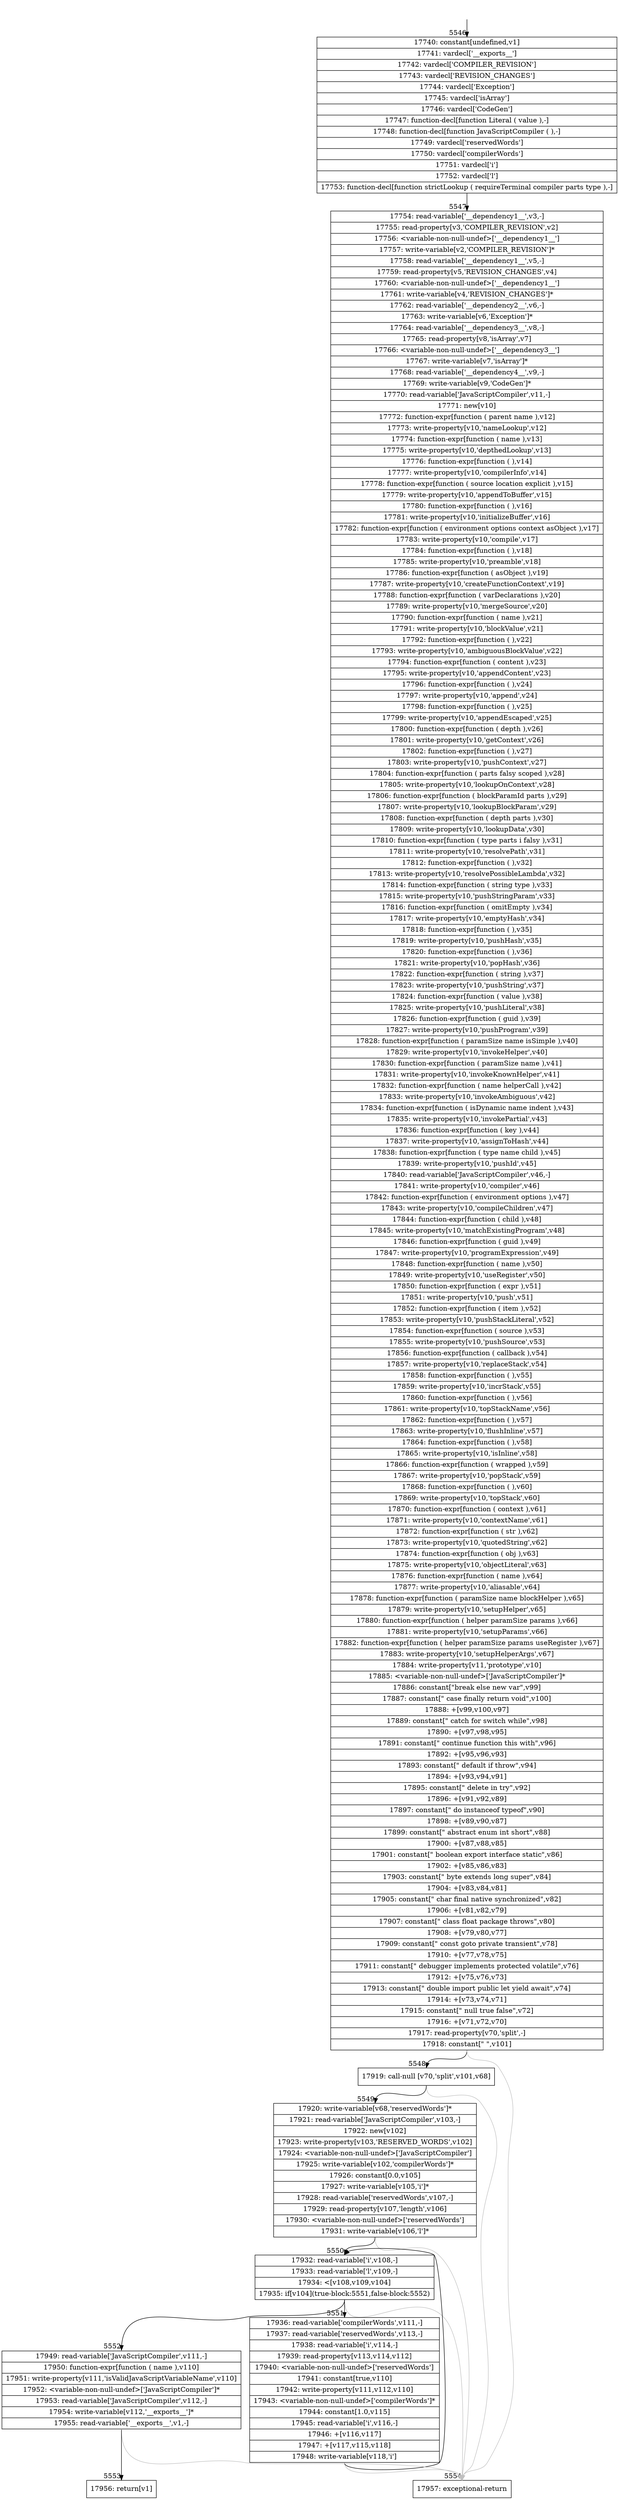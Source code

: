 digraph {
rankdir="TD"
BB_entry203[shape=none,label=""];
BB_entry203 -> BB5546 [tailport=s, headport=n, headlabel="    5546"]
BB5546 [shape=record label="{17740: constant[undefined,v1]|17741: vardecl['__exports__']|17742: vardecl['COMPILER_REVISION']|17743: vardecl['REVISION_CHANGES']|17744: vardecl['Exception']|17745: vardecl['isArray']|17746: vardecl['CodeGen']|17747: function-decl[function Literal ( value ),-]|17748: function-decl[function JavaScriptCompiler ( ),-]|17749: vardecl['reservedWords']|17750: vardecl['compilerWords']|17751: vardecl['i']|17752: vardecl['l']|17753: function-decl[function strictLookup ( requireTerminal compiler parts type ),-]}" ] 
BB5546 -> BB5547 [tailport=s, headport=n, headlabel="      5547"]
BB5547 [shape=record label="{17754: read-variable['__dependency1__',v3,-]|17755: read-property[v3,'COMPILER_REVISION',v2]|17756: \<variable-non-null-undef\>['__dependency1__']|17757: write-variable[v2,'COMPILER_REVISION']*|17758: read-variable['__dependency1__',v5,-]|17759: read-property[v5,'REVISION_CHANGES',v4]|17760: \<variable-non-null-undef\>['__dependency1__']|17761: write-variable[v4,'REVISION_CHANGES']*|17762: read-variable['__dependency2__',v6,-]|17763: write-variable[v6,'Exception']*|17764: read-variable['__dependency3__',v8,-]|17765: read-property[v8,'isArray',v7]|17766: \<variable-non-null-undef\>['__dependency3__']|17767: write-variable[v7,'isArray']*|17768: read-variable['__dependency4__',v9,-]|17769: write-variable[v9,'CodeGen']*|17770: read-variable['JavaScriptCompiler',v11,-]|17771: new[v10]|17772: function-expr[function ( parent name ),v12]|17773: write-property[v10,'nameLookup',v12]|17774: function-expr[function ( name ),v13]|17775: write-property[v10,'depthedLookup',v13]|17776: function-expr[function ( ),v14]|17777: write-property[v10,'compilerInfo',v14]|17778: function-expr[function ( source location explicit ),v15]|17779: write-property[v10,'appendToBuffer',v15]|17780: function-expr[function ( ),v16]|17781: write-property[v10,'initializeBuffer',v16]|17782: function-expr[function ( environment options context asObject ),v17]|17783: write-property[v10,'compile',v17]|17784: function-expr[function ( ),v18]|17785: write-property[v10,'preamble',v18]|17786: function-expr[function ( asObject ),v19]|17787: write-property[v10,'createFunctionContext',v19]|17788: function-expr[function ( varDeclarations ),v20]|17789: write-property[v10,'mergeSource',v20]|17790: function-expr[function ( name ),v21]|17791: write-property[v10,'blockValue',v21]|17792: function-expr[function ( ),v22]|17793: write-property[v10,'ambiguousBlockValue',v22]|17794: function-expr[function ( content ),v23]|17795: write-property[v10,'appendContent',v23]|17796: function-expr[function ( ),v24]|17797: write-property[v10,'append',v24]|17798: function-expr[function ( ),v25]|17799: write-property[v10,'appendEscaped',v25]|17800: function-expr[function ( depth ),v26]|17801: write-property[v10,'getContext',v26]|17802: function-expr[function ( ),v27]|17803: write-property[v10,'pushContext',v27]|17804: function-expr[function ( parts falsy scoped ),v28]|17805: write-property[v10,'lookupOnContext',v28]|17806: function-expr[function ( blockParamId parts ),v29]|17807: write-property[v10,'lookupBlockParam',v29]|17808: function-expr[function ( depth parts ),v30]|17809: write-property[v10,'lookupData',v30]|17810: function-expr[function ( type parts i falsy ),v31]|17811: write-property[v10,'resolvePath',v31]|17812: function-expr[function ( ),v32]|17813: write-property[v10,'resolvePossibleLambda',v32]|17814: function-expr[function ( string type ),v33]|17815: write-property[v10,'pushStringParam',v33]|17816: function-expr[function ( omitEmpty ),v34]|17817: write-property[v10,'emptyHash',v34]|17818: function-expr[function ( ),v35]|17819: write-property[v10,'pushHash',v35]|17820: function-expr[function ( ),v36]|17821: write-property[v10,'popHash',v36]|17822: function-expr[function ( string ),v37]|17823: write-property[v10,'pushString',v37]|17824: function-expr[function ( value ),v38]|17825: write-property[v10,'pushLiteral',v38]|17826: function-expr[function ( guid ),v39]|17827: write-property[v10,'pushProgram',v39]|17828: function-expr[function ( paramSize name isSimple ),v40]|17829: write-property[v10,'invokeHelper',v40]|17830: function-expr[function ( paramSize name ),v41]|17831: write-property[v10,'invokeKnownHelper',v41]|17832: function-expr[function ( name helperCall ),v42]|17833: write-property[v10,'invokeAmbiguous',v42]|17834: function-expr[function ( isDynamic name indent ),v43]|17835: write-property[v10,'invokePartial',v43]|17836: function-expr[function ( key ),v44]|17837: write-property[v10,'assignToHash',v44]|17838: function-expr[function ( type name child ),v45]|17839: write-property[v10,'pushId',v45]|17840: read-variable['JavaScriptCompiler',v46,-]|17841: write-property[v10,'compiler',v46]|17842: function-expr[function ( environment options ),v47]|17843: write-property[v10,'compileChildren',v47]|17844: function-expr[function ( child ),v48]|17845: write-property[v10,'matchExistingProgram',v48]|17846: function-expr[function ( guid ),v49]|17847: write-property[v10,'programExpression',v49]|17848: function-expr[function ( name ),v50]|17849: write-property[v10,'useRegister',v50]|17850: function-expr[function ( expr ),v51]|17851: write-property[v10,'push',v51]|17852: function-expr[function ( item ),v52]|17853: write-property[v10,'pushStackLiteral',v52]|17854: function-expr[function ( source ),v53]|17855: write-property[v10,'pushSource',v53]|17856: function-expr[function ( callback ),v54]|17857: write-property[v10,'replaceStack',v54]|17858: function-expr[function ( ),v55]|17859: write-property[v10,'incrStack',v55]|17860: function-expr[function ( ),v56]|17861: write-property[v10,'topStackName',v56]|17862: function-expr[function ( ),v57]|17863: write-property[v10,'flushInline',v57]|17864: function-expr[function ( ),v58]|17865: write-property[v10,'isInline',v58]|17866: function-expr[function ( wrapped ),v59]|17867: write-property[v10,'popStack',v59]|17868: function-expr[function ( ),v60]|17869: write-property[v10,'topStack',v60]|17870: function-expr[function ( context ),v61]|17871: write-property[v10,'contextName',v61]|17872: function-expr[function ( str ),v62]|17873: write-property[v10,'quotedString',v62]|17874: function-expr[function ( obj ),v63]|17875: write-property[v10,'objectLiteral',v63]|17876: function-expr[function ( name ),v64]|17877: write-property[v10,'aliasable',v64]|17878: function-expr[function ( paramSize name blockHelper ),v65]|17879: write-property[v10,'setupHelper',v65]|17880: function-expr[function ( helper paramSize params ),v66]|17881: write-property[v10,'setupParams',v66]|17882: function-expr[function ( helper paramSize params useRegister ),v67]|17883: write-property[v10,'setupHelperArgs',v67]|17884: write-property[v11,'prototype',v10]|17885: \<variable-non-null-undef\>['JavaScriptCompiler']*|17886: constant[\"break else new var\",v99]|17887: constant[\" case finally return void\",v100]|17888: +[v99,v100,v97]|17889: constant[\" catch for switch while\",v98]|17890: +[v97,v98,v95]|17891: constant[\" continue function this with\",v96]|17892: +[v95,v96,v93]|17893: constant[\" default if throw\",v94]|17894: +[v93,v94,v91]|17895: constant[\" delete in try\",v92]|17896: +[v91,v92,v89]|17897: constant[\" do instanceof typeof\",v90]|17898: +[v89,v90,v87]|17899: constant[\" abstract enum int short\",v88]|17900: +[v87,v88,v85]|17901: constant[\" boolean export interface static\",v86]|17902: +[v85,v86,v83]|17903: constant[\" byte extends long super\",v84]|17904: +[v83,v84,v81]|17905: constant[\" char final native synchronized\",v82]|17906: +[v81,v82,v79]|17907: constant[\" class float package throws\",v80]|17908: +[v79,v80,v77]|17909: constant[\" const goto private transient\",v78]|17910: +[v77,v78,v75]|17911: constant[\" debugger implements protected volatile\",v76]|17912: +[v75,v76,v73]|17913: constant[\" double import public let yield await\",v74]|17914: +[v73,v74,v71]|17915: constant[\" null true false\",v72]|17916: +[v71,v72,v70]|17917: read-property[v70,'split',-]|17918: constant[\" \",v101]}" ] 
BB5547 -> BB5548 [tailport=s, headport=n, headlabel="      5548"]
BB5547 -> BB5554 [tailport=s, headport=n, color=gray, headlabel="      5554"]
BB5548 [shape=record label="{17919: call-null [v70,'split',v101,v68]}" ] 
BB5548 -> BB5549 [tailport=s, headport=n, headlabel="      5549"]
BB5548 -> BB5554 [tailport=s, headport=n, color=gray]
BB5549 [shape=record label="{17920: write-variable[v68,'reservedWords']*|17921: read-variable['JavaScriptCompiler',v103,-]|17922: new[v102]|17923: write-property[v103,'RESERVED_WORDS',v102]|17924: \<variable-non-null-undef\>['JavaScriptCompiler']|17925: write-variable[v102,'compilerWords']*|17926: constant[0.0,v105]|17927: write-variable[v105,'i']*|17928: read-variable['reservedWords',v107,-]|17929: read-property[v107,'length',v106]|17930: \<variable-non-null-undef\>['reservedWords']|17931: write-variable[v106,'l']*}" ] 
BB5549 -> BB5550 [tailport=s, headport=n, headlabel="      5550"]
BB5549 -> BB5554 [tailport=s, headport=n, color=gray]
BB5550 [shape=record label="{17932: read-variable['i',v108,-]|17933: read-variable['l',v109,-]|17934: \<[v108,v109,v104]|17935: if[v104](true-block:5551,false-block:5552)}" ] 
BB5550 -> BB5551 [tailport=s, headport=n, headlabel="      5551"]
BB5550 -> BB5552 [tailport=s, headport=n, headlabel="      5552"]
BB5550 -> BB5554 [tailport=s, headport=n, color=gray]
BB5551 [shape=record label="{17936: read-variable['compilerWords',v111,-]|17937: read-variable['reservedWords',v113,-]|17938: read-variable['i',v114,-]|17939: read-property[v113,v114,v112]|17940: \<variable-non-null-undef\>['reservedWords']|17941: constant[true,v110]|17942: write-property[v111,v112,v110]|17943: \<variable-non-null-undef\>['compilerWords']*|17944: constant[1.0,v115]|17945: read-variable['i',v116,-]|17946: +[v116,v117]|17947: +[v117,v115,v118]|17948: write-variable[v118,'i']}" ] 
BB5551 -> BB5550 [tailport=s, headport=n]
BB5551 -> BB5554 [tailport=s, headport=n, color=gray]
BB5552 [shape=record label="{17949: read-variable['JavaScriptCompiler',v111,-]|17950: function-expr[function ( name ),v110]|17951: write-property[v111,'isValidJavaScriptVariableName',v110]|17952: \<variable-non-null-undef\>['JavaScriptCompiler']*|17953: read-variable['JavaScriptCompiler',v112,-]|17954: write-variable[v112,'__exports__']*|17955: read-variable['__exports__',v1,-]}" ] 
BB5552 -> BB5553 [tailport=s, headport=n, headlabel="      5553"]
BB5552 -> BB5554 [tailport=s, headport=n, color=gray]
BB5553 [shape=record label="{17956: return[v1]}" ] 
BB5554 [shape=record label="{17957: exceptional-return}" ] 
//#$~ 3686
}
